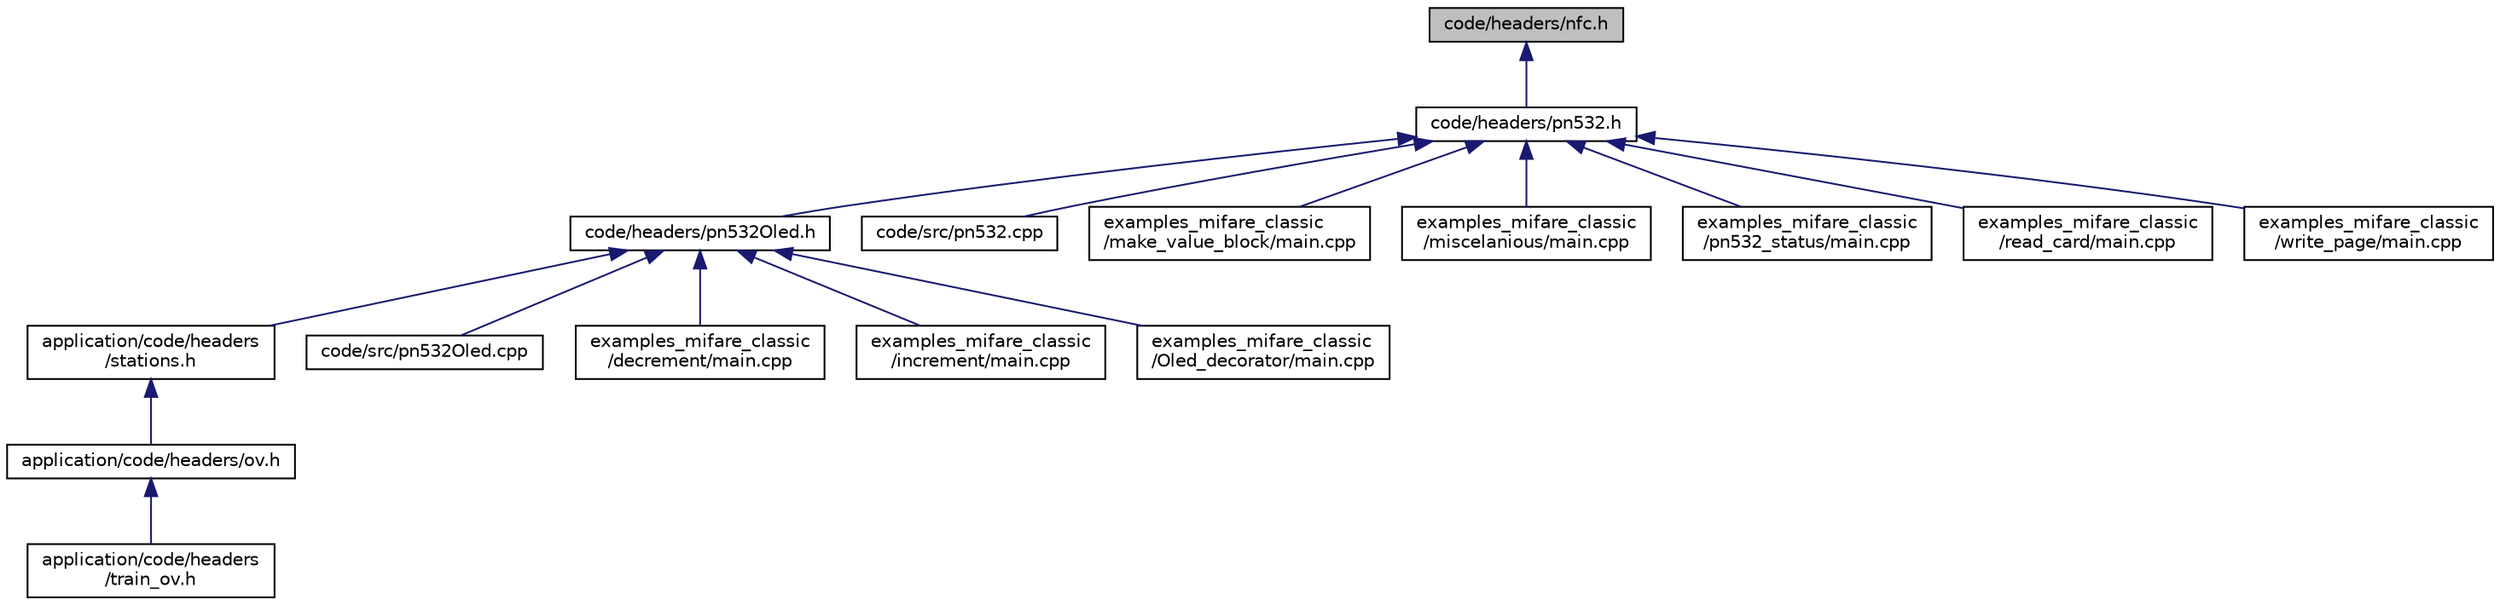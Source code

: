 digraph "code/headers/nfc.h"
{
  edge [fontname="Helvetica",fontsize="10",labelfontname="Helvetica",labelfontsize="10"];
  node [fontname="Helvetica",fontsize="10",shape=record];
  Node8 [label="code/headers/nfc.h",height=0.2,width=0.4,color="black", fillcolor="grey75", style="filled", fontcolor="black"];
  Node8 -> Node9 [dir="back",color="midnightblue",fontsize="10",style="solid",fontname="Helvetica"];
  Node9 [label="code/headers/pn532.h",height=0.2,width=0.4,color="black", fillcolor="white", style="filled",URL="$pn532_8h.html",tooltip="Implementation of the Abstract NFC interface for the pn532. "];
  Node9 -> Node10 [dir="back",color="midnightblue",fontsize="10",style="solid",fontname="Helvetica"];
  Node10 [label="code/headers/pn532Oled.h",height=0.2,width=0.4,color="black", fillcolor="white", style="filled",URL="$pn532Oled_8h.html",tooltip="This file implements a decorator for the NFC class in order to be used with an oled display..."];
  Node10 -> Node11 [dir="back",color="midnightblue",fontsize="10",style="solid",fontname="Helvetica"];
  Node11 [label="application/code/headers\l/stations.h",height=0.2,width=0.4,color="black", fillcolor="white", style="filled",URL="$stations_8h.html",tooltip="Struct declarations and staion declerations of ov class. "];
  Node11 -> Node12 [dir="back",color="midnightblue",fontsize="10",style="solid",fontname="Helvetica"];
  Node12 [label="application/code/headers/ov.h",height=0.2,width=0.4,color="black", fillcolor="white", style="filled",URL="$ov_8h.html",tooltip="abstract OV tracker class "];
  Node12 -> Node13 [dir="back",color="midnightblue",fontsize="10",style="solid",fontname="Helvetica"];
  Node13 [label="application/code/headers\l/train_ov.h",height=0.2,width=0.4,color="black", fillcolor="white", style="filled",URL="$train__ov_8h_source.html"];
  Node10 -> Node14 [dir="back",color="midnightblue",fontsize="10",style="solid",fontname="Helvetica"];
  Node14 [label="code/src/pn532Oled.cpp",height=0.2,width=0.4,color="black", fillcolor="white", style="filled",URL="$pn532Oled_8cpp.html",tooltip="This file implements the functions declared in pn532Oled.h. "];
  Node10 -> Node15 [dir="back",color="midnightblue",fontsize="10",style="solid",fontname="Helvetica"];
  Node15 [label="examples_mifare_classic\l/decrement/main.cpp",height=0.2,width=0.4,color="black", fillcolor="white", style="filled",URL="$examples__mifare__classic_2decrement_2main_8cpp.html",tooltip="Example use of the nfc library to decrement a value block on a Mifare classic 1k using the pn532..."];
  Node10 -> Node16 [dir="back",color="midnightblue",fontsize="10",style="solid",fontname="Helvetica"];
  Node16 [label="examples_mifare_classic\l/increment/main.cpp",height=0.2,width=0.4,color="black", fillcolor="white", style="filled",URL="$examples__mifare__classic_2increment_2main_8cpp.html",tooltip="Example use of the nfc library to increment a value block on a Mifare classic 1k using the pn532..."];
  Node10 -> Node17 [dir="back",color="midnightblue",fontsize="10",style="solid",fontname="Helvetica"];
  Node17 [label="examples_mifare_classic\l/Oled_decorator/main.cpp",height=0.2,width=0.4,color="black", fillcolor="white", style="filled",URL="$examples__mifare__classic_2Oled__decorator_2main_8cpp.html",tooltip="Example use of the nfc oled decorator to integrate an oled display with the pn532. "];
  Node9 -> Node18 [dir="back",color="midnightblue",fontsize="10",style="solid",fontname="Helvetica"];
  Node18 [label="code/src/pn532.cpp",height=0.2,width=0.4,color="black", fillcolor="white", style="filled",URL="$pn532_8cpp.html",tooltip="This file implements the functions declared in pn532.h. "];
  Node9 -> Node19 [dir="back",color="midnightblue",fontsize="10",style="solid",fontname="Helvetica"];
  Node19 [label="examples_mifare_classic\l/make_value_block/main.cpp",height=0.2,width=0.4,color="black", fillcolor="white", style="filled",URL="$examples__mifare__classic_2make__value__block_2main_8cpp.html",tooltip="Example use of the nfc library to create a Mifare value block on a Mifare classic 1k using the pn532..."];
  Node9 -> Node20 [dir="back",color="midnightblue",fontsize="10",style="solid",fontname="Helvetica"];
  Node20 [label="examples_mifare_classic\l/miscelanious/main.cpp",height=0.2,width=0.4,color="black", fillcolor="white", style="filled",URL="$examples__mifare__classic_2miscelanious_2main_8cpp.html",tooltip="Example use of the nfc library to execute various miscelanious commands on the PN532. "];
  Node9 -> Node21 [dir="back",color="midnightblue",fontsize="10",style="solid",fontname="Helvetica"];
  Node21 [label="examples_mifare_classic\l/pn532_status/main.cpp",height=0.2,width=0.4,color="black", fillcolor="white", style="filled",URL="$examples__mifare__classic_2pn532__status_2main_8cpp.html",tooltip="Example use of the nfc library to get the general status of the PN532. "];
  Node9 -> Node22 [dir="back",color="midnightblue",fontsize="10",style="solid",fontname="Helvetica"];
  Node22 [label="examples_mifare_classic\l/read_card/main.cpp",height=0.2,width=0.4,color="black", fillcolor="white", style="filled",URL="$examples__mifare__classic_2read__card_2main_8cpp.html",tooltip="Example use of the nfc library to read a entire Mifare Classic 1k card with the pn532. "];
  Node9 -> Node23 [dir="back",color="midnightblue",fontsize="10",style="solid",fontname="Helvetica"];
  Node23 [label="examples_mifare_classic\l/write_page/main.cpp",height=0.2,width=0.4,color="black", fillcolor="white", style="filled",URL="$examples__mifare__classic_2write__page_2main_8cpp.html",tooltip="Example use of the nfc library to write data to a mifare classic card with the pn532. "];
}
